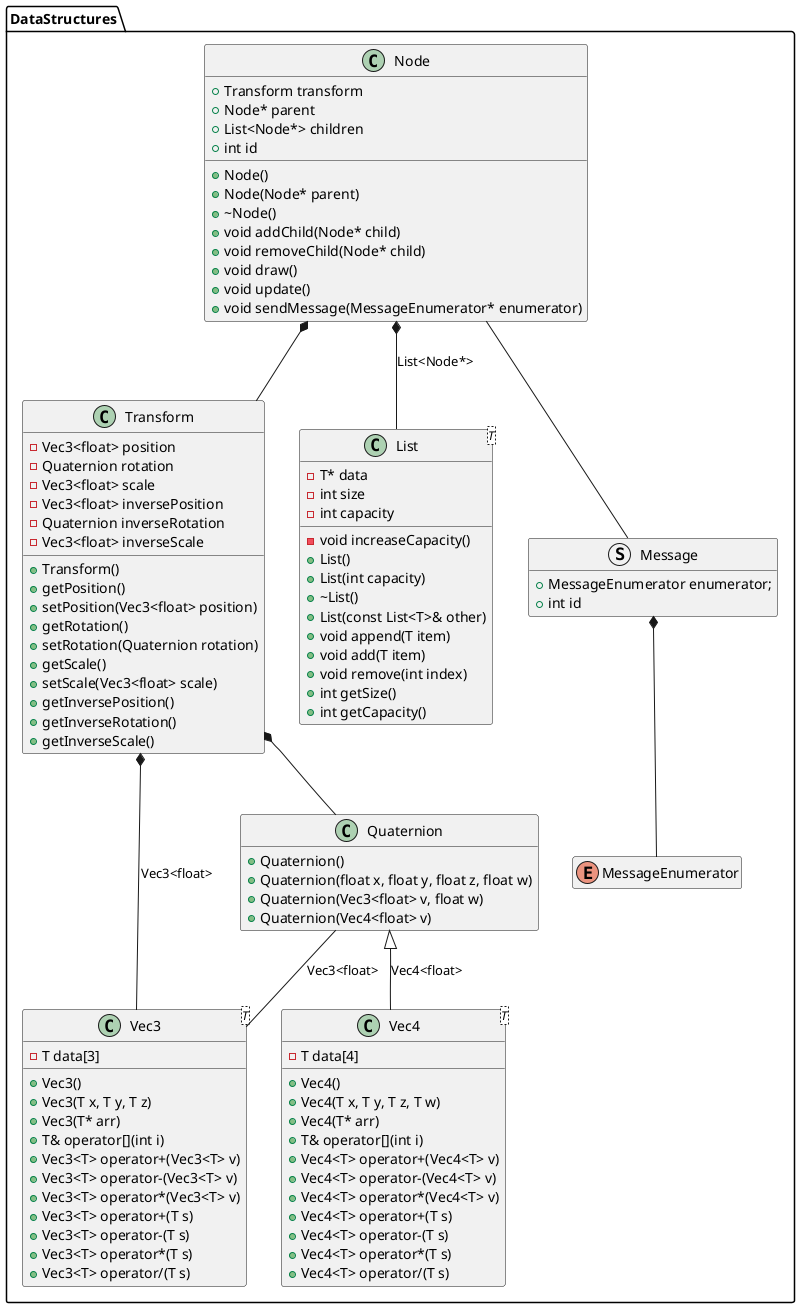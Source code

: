 @startuml Iridium Class Diagram

package DataStructures {
    class Vec3<T> {
        -T data[3]
        +Vec3()
        +Vec3(T x, T y, T z)
        +Vec3(T* arr)
        +T& operator[](int i)
        +Vec3<T> operator+(Vec3<T> v)
        +Vec3<T> operator-(Vec3<T> v)
        +Vec3<T> operator*(Vec3<T> v)
        +Vec3<T> operator+(T s)
        +Vec3<T> operator-(T s)
        +Vec3<T> operator*(T s)
        +Vec3<T> operator/(T s)
    }

    class Vec4<T> {
        -T data[4]
        +Vec4()
        +Vec4(T x, T y, T z, T w)
        +Vec4(T* arr)
        +T& operator[](int i)
        +Vec4<T> operator+(Vec4<T> v)
        +Vec4<T> operator-(Vec4<T> v)
        +Vec4<T> operator*(Vec4<T> v)
        +Vec4<T> operator+(T s)
        +Vec4<T> operator-(T s)
        +Vec4<T> operator*(T s)
        +Vec4<T> operator/(T s)
    }

    class Quaternion {
        +Quaternion()
        +Quaternion(float x, float y, float z, float w)
        +Quaternion(Vec3<float> v, float w)
        +Quaternion(Vec4<float> v)
    }

    class Transform {
        -Vec3<float> position
        -Quaternion rotation
        -Vec3<float> scale
        -Vec3<float> inversePosition
        -Quaternion inverseRotation
        -Vec3<float> inverseScale
        +Transform()
        +getPosition()
        +setPosition(Vec3<float> position)
        +getRotation()
        +setRotation(Quaternion rotation)
        +getScale()
        +setScale(Vec3<float> scale)
        +getInversePosition()
        +getInverseRotation()
        +getInverseScale()
    }

    class List<T> {
        -T* data
        -int size
        -int capacity
        -void increaseCapacity()
        +List()
        +List(int capacity)
        +~List()
        +List(const List<T>& other)
        +void append(T item)
        +void add(T item)
        +void remove(int index)
        +int getSize()
        +int getCapacity()
    }

    struct Message {
        +MessageEnumerator enumerator;
        +int id
    }

    enum MessageEnumerator

    class Node {
        +Transform transform
        +Node* parent
        +List<Node*> children
        +int id
        +Node()
        +Node(Node* parent)
        +~Node()
        +void addChild(Node* child)
        +void removeChild(Node* child)
        +void draw()
        +void update()
        +void sendMessage(MessageEnumerator* enumerator)
    }

    Quaternion <|-- Vec4 : Vec4<float>
    Quaternion -- Vec3 : Vec3<float>

    Transform *-- Vec3 : Vec3<float>
    Transform *-- Quaternion

    Node -- Message
    Node *-- List : List<Node*>
    Node *-- Transform

    Message *-- MessageEnumerator
}

hide empty members

@enduml